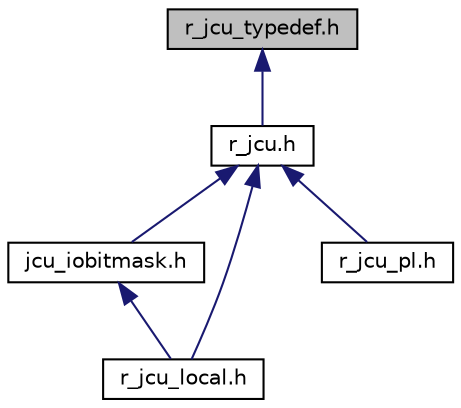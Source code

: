digraph "r_jcu_typedef.h"
{
 // LATEX_PDF_SIZE
  edge [fontname="Helvetica",fontsize="10",labelfontname="Helvetica",labelfontsize="10"];
  node [fontname="Helvetica",fontsize="10",shape=record];
  Node1 [label="r_jcu_typedef.h",height=0.2,width=0.4,color="black", fillcolor="grey75", style="filled", fontcolor="black",tooltip=" "];
  Node1 -> Node2 [dir="back",color="midnightblue",fontsize="10",style="solid",fontname="Helvetica"];
  Node2 [label="r_jcu.h",height=0.2,width=0.4,color="black", fillcolor="white", style="filled",URL="$d9/d1d/r__jcu_8h.html",tooltip=" "];
  Node2 -> Node3 [dir="back",color="midnightblue",fontsize="10",style="solid",fontname="Helvetica"];
  Node3 [label="jcu_iobitmask.h",height=0.2,width=0.4,color="black", fillcolor="white", style="filled",URL="$db/de3/jcu__iobitmask_8h.html",tooltip=" "];
  Node3 -> Node4 [dir="back",color="midnightblue",fontsize="10",style="solid",fontname="Helvetica"];
  Node4 [label="r_jcu_local.h",height=0.2,width=0.4,color="black", fillcolor="white", style="filled",URL="$d5/d20/r__jcu__local_8h.html",tooltip=" "];
  Node2 -> Node4 [dir="back",color="midnightblue",fontsize="10",style="solid",fontname="Helvetica"];
  Node2 -> Node5 [dir="back",color="midnightblue",fontsize="10",style="solid",fontname="Helvetica"];
  Node5 [label="r_jcu_pl.h",height=0.2,width=0.4,color="black", fillcolor="white", style="filled",URL="$df/d09/r__jcu__pl_8h.html",tooltip=" "];
}
